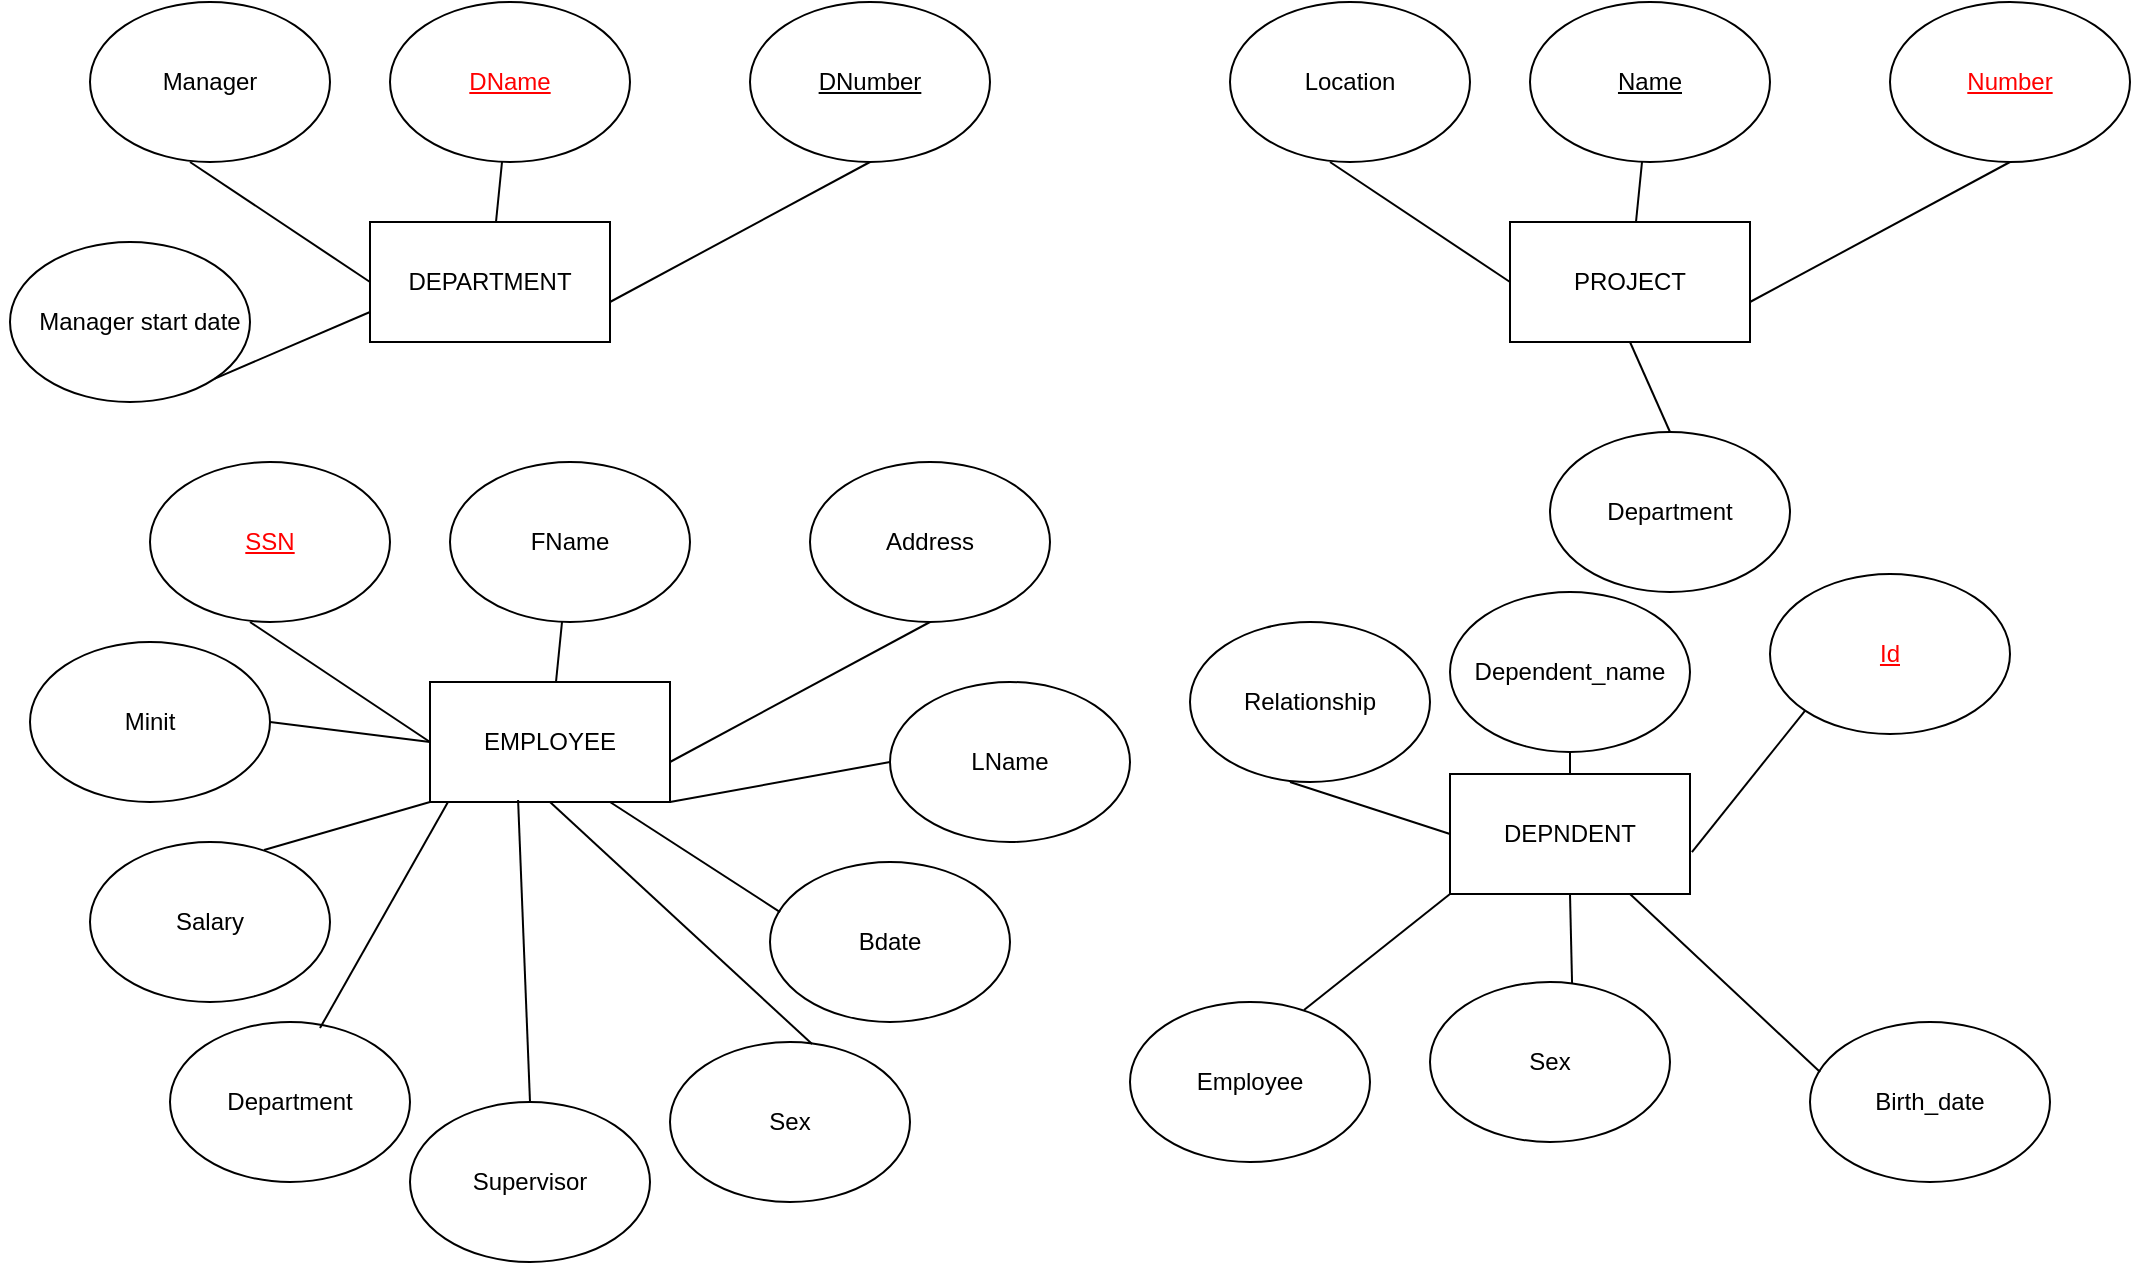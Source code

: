 <mxfile version="20.6.0" type="device"><diagram name="Page-1" id="e56a1550-8fbb-45ad-956c-1786394a9013"><mxGraphModel dx="1422" dy="725" grid="1" gridSize="10" guides="1" tooltips="1" connect="1" arrows="1" fold="1" page="1" pageScale="1" pageWidth="1100" pageHeight="850" math="0" shadow="0"><root><mxCell id="0"/><mxCell id="1" parent="0"/><mxCell id="GNEfKHNCvj7tmS5w7Qb4-5" value="" style="group" parent="1" vertex="1" connectable="0"><mxGeometry x="190" y="240" width="120" height="60" as="geometry"/></mxCell><object label="" DEPARTMENT="DEPARTMENT" id="GNEfKHNCvj7tmS5w7Qb4-1"><mxCell style="rounded=0;whiteSpace=wrap;labelBorderColor=none;horizontal=1;gradientColor=none;fillColor=default;html=1;" parent="GNEfKHNCvj7tmS5w7Qb4-5" vertex="1"><mxGeometry width="120" height="60" as="geometry"/></mxCell></object><mxCell id="GNEfKHNCvj7tmS5w7Qb4-2" value="DEPARTMENT" style="text;html=1;strokeColor=none;fillColor=none;align=center;verticalAlign=middle;whiteSpace=wrap;rounded=0;" parent="GNEfKHNCvj7tmS5w7Qb4-5" vertex="1"><mxGeometry x="10" y="12.5" width="100" height="35" as="geometry"/></mxCell><mxCell id="GNEfKHNCvj7tmS5w7Qb4-4" style="edgeStyle=orthogonalEdgeStyle;rounded=0;orthogonalLoop=1;jettySize=auto;html=1;exitX=0.5;exitY=1;exitDx=0;exitDy=0;" parent="GNEfKHNCvj7tmS5w7Qb4-5" source="GNEfKHNCvj7tmS5w7Qb4-2" target="GNEfKHNCvj7tmS5w7Qb4-2" edge="1"><mxGeometry relative="1" as="geometry"/></mxCell><mxCell id="GNEfKHNCvj7tmS5w7Qb4-14" value="" style="group" parent="1" vertex="1" connectable="0"><mxGeometry x="50" y="130" width="120" height="80" as="geometry"/></mxCell><mxCell id="GNEfKHNCvj7tmS5w7Qb4-8" value="" style="ellipse;whiteSpace=wrap;html=1;labelBorderColor=none;fillColor=default;gradientColor=none;" parent="GNEfKHNCvj7tmS5w7Qb4-14" vertex="1"><mxGeometry width="120" height="80" as="geometry"/></mxCell><mxCell id="GNEfKHNCvj7tmS5w7Qb4-11" value="Manager" style="text;html=1;strokeColor=none;fillColor=none;align=center;verticalAlign=middle;whiteSpace=wrap;rounded=0;labelBorderColor=none;" parent="GNEfKHNCvj7tmS5w7Qb4-14" vertex="1"><mxGeometry x="30" y="25" width="60" height="30" as="geometry"/></mxCell><mxCell id="GNEfKHNCvj7tmS5w7Qb4-15" value="" style="group" parent="1" vertex="1" connectable="0"><mxGeometry x="200" y="130" width="120" height="80" as="geometry"/></mxCell><mxCell id="GNEfKHNCvj7tmS5w7Qb4-7" value="" style="ellipse;whiteSpace=wrap;html=1;labelBorderColor=none;fillColor=default;gradientColor=none;" parent="GNEfKHNCvj7tmS5w7Qb4-15" vertex="1"><mxGeometry width="120" height="80" as="geometry"/></mxCell><mxCell id="GNEfKHNCvj7tmS5w7Qb4-12" value="&lt;font color=&quot;#FF0000&quot;&gt;&lt;u&gt;DName&lt;/u&gt;&lt;/font&gt;" style="text;html=1;strokeColor=none;fillColor=none;align=center;verticalAlign=middle;whiteSpace=wrap;rounded=0;labelBorderColor=none;" parent="GNEfKHNCvj7tmS5w7Qb4-15" vertex="1"><mxGeometry x="30" y="25" width="60" height="30" as="geometry"/></mxCell><mxCell id="GNEfKHNCvj7tmS5w7Qb4-17" value="" style="group" parent="1" vertex="1" connectable="0"><mxGeometry x="380" y="130" width="120" height="80" as="geometry"/></mxCell><mxCell id="GNEfKHNCvj7tmS5w7Qb4-6" value="" style="ellipse;whiteSpace=wrap;html=1;labelBorderColor=none;fillColor=default;gradientColor=none;" parent="GNEfKHNCvj7tmS5w7Qb4-17" vertex="1"><mxGeometry width="120" height="80" as="geometry"/></mxCell><mxCell id="GNEfKHNCvj7tmS5w7Qb4-13" value="&lt;div&gt;&lt;u&gt;DNumber&lt;/u&gt;&lt;/div&gt;" style="text;html=1;strokeColor=none;fillColor=none;align=center;verticalAlign=middle;whiteSpace=wrap;rounded=0;labelBorderColor=none;" parent="GNEfKHNCvj7tmS5w7Qb4-17" vertex="1"><mxGeometry x="30" y="25" width="60" height="30" as="geometry"/></mxCell><mxCell id="GNEfKHNCvj7tmS5w7Qb4-18" value="" style="endArrow=none;html=1;rounded=0;entryX=0.5;entryY=1;entryDx=0;entryDy=0;" parent="1" target="GNEfKHNCvj7tmS5w7Qb4-6" edge="1"><mxGeometry width="50" height="50" relative="1" as="geometry"><mxPoint x="310" y="280" as="sourcePoint"/><mxPoint x="360" y="230" as="targetPoint"/></mxGeometry></mxCell><mxCell id="GNEfKHNCvj7tmS5w7Qb4-19" value="" style="endArrow=none;html=1;rounded=0;entryX=0.5;entryY=1;entryDx=0;entryDy=0;exitX=0;exitY=0.5;exitDx=0;exitDy=0;" parent="1" source="GNEfKHNCvj7tmS5w7Qb4-1" edge="1"><mxGeometry width="50" height="50" relative="1" as="geometry"><mxPoint x="-30" y="280" as="sourcePoint"/><mxPoint x="100" y="210" as="targetPoint"/></mxGeometry></mxCell><mxCell id="GNEfKHNCvj7tmS5w7Qb4-20" value="" style="rounded=0;orthogonalLoop=1;jettySize=auto;html=1;endArrow=none;endFill=0;" parent="1" source="GNEfKHNCvj7tmS5w7Qb4-7" target="GNEfKHNCvj7tmS5w7Qb4-1" edge="1"><mxGeometry relative="1" as="geometry"/></mxCell><mxCell id="GNEfKHNCvj7tmS5w7Qb4-21" value="" style="group" parent="1" vertex="1" connectable="0"><mxGeometry x="760" y="240" width="120" height="60" as="geometry"/></mxCell><object label="" DEPARTMENT="DEPARTMENT" id="GNEfKHNCvj7tmS5w7Qb4-22"><mxCell style="rounded=0;whiteSpace=wrap;labelBorderColor=none;horizontal=1;gradientColor=none;fillColor=default;html=1;" parent="GNEfKHNCvj7tmS5w7Qb4-21" vertex="1"><mxGeometry width="120" height="60" as="geometry"/></mxCell></object><mxCell id="GNEfKHNCvj7tmS5w7Qb4-23" value="&lt;div&gt;PROJECT&lt;/div&gt;" style="text;html=1;strokeColor=none;fillColor=none;align=center;verticalAlign=middle;whiteSpace=wrap;rounded=0;" parent="GNEfKHNCvj7tmS5w7Qb4-21" vertex="1"><mxGeometry x="10" y="12.5" width="100" height="35" as="geometry"/></mxCell><mxCell id="GNEfKHNCvj7tmS5w7Qb4-24" style="edgeStyle=orthogonalEdgeStyle;rounded=0;orthogonalLoop=1;jettySize=auto;html=1;exitX=0.5;exitY=1;exitDx=0;exitDy=0;" parent="GNEfKHNCvj7tmS5w7Qb4-21" source="GNEfKHNCvj7tmS5w7Qb4-23" target="GNEfKHNCvj7tmS5w7Qb4-23" edge="1"><mxGeometry relative="1" as="geometry"/></mxCell><mxCell id="GNEfKHNCvj7tmS5w7Qb4-25" value="" style="group" parent="1" vertex="1" connectable="0"><mxGeometry x="620" y="130" width="120" height="80" as="geometry"/></mxCell><mxCell id="GNEfKHNCvj7tmS5w7Qb4-26" value="" style="ellipse;whiteSpace=wrap;html=1;labelBorderColor=none;fillColor=default;gradientColor=none;" parent="GNEfKHNCvj7tmS5w7Qb4-25" vertex="1"><mxGeometry width="120" height="80" as="geometry"/></mxCell><mxCell id="GNEfKHNCvj7tmS5w7Qb4-27" value="&lt;div&gt;Location&lt;/div&gt;" style="text;html=1;strokeColor=none;fillColor=none;align=center;verticalAlign=middle;whiteSpace=wrap;rounded=0;labelBorderColor=none;" parent="GNEfKHNCvj7tmS5w7Qb4-25" vertex="1"><mxGeometry x="30" y="25" width="60" height="30" as="geometry"/></mxCell><mxCell id="GNEfKHNCvj7tmS5w7Qb4-28" value="" style="group" parent="1" vertex="1" connectable="0"><mxGeometry x="770" y="130" width="120" height="80" as="geometry"/></mxCell><mxCell id="GNEfKHNCvj7tmS5w7Qb4-29" value="" style="ellipse;whiteSpace=wrap;html=1;labelBorderColor=none;fillColor=default;gradientColor=none;" parent="GNEfKHNCvj7tmS5w7Qb4-28" vertex="1"><mxGeometry width="120" height="80" as="geometry"/></mxCell><mxCell id="GNEfKHNCvj7tmS5w7Qb4-30" value="&lt;div&gt;&lt;u&gt;Name&lt;/u&gt;&lt;/div&gt;" style="text;html=1;strokeColor=none;fillColor=none;align=center;verticalAlign=middle;whiteSpace=wrap;rounded=0;labelBorderColor=none;" parent="GNEfKHNCvj7tmS5w7Qb4-28" vertex="1"><mxGeometry x="30" y="25" width="60" height="30" as="geometry"/></mxCell><mxCell id="GNEfKHNCvj7tmS5w7Qb4-31" value="" style="group" parent="1" vertex="1" connectable="0"><mxGeometry x="950" y="130" width="120" height="80" as="geometry"/></mxCell><mxCell id="GNEfKHNCvj7tmS5w7Qb4-32" value="" style="ellipse;whiteSpace=wrap;html=1;labelBorderColor=none;fillColor=default;gradientColor=none;" parent="GNEfKHNCvj7tmS5w7Qb4-31" vertex="1"><mxGeometry width="120" height="80" as="geometry"/></mxCell><mxCell id="GNEfKHNCvj7tmS5w7Qb4-33" value="&lt;div&gt;&lt;font color=&quot;#FF0000&quot;&gt;&lt;u&gt;Number&lt;/u&gt;&lt;/font&gt;&lt;/div&gt;" style="text;html=1;strokeColor=none;fillColor=none;align=center;verticalAlign=middle;whiteSpace=wrap;rounded=0;labelBorderColor=none;" parent="GNEfKHNCvj7tmS5w7Qb4-31" vertex="1"><mxGeometry x="30" y="25" width="60" height="30" as="geometry"/></mxCell><mxCell id="GNEfKHNCvj7tmS5w7Qb4-34" value="" style="endArrow=none;html=1;rounded=0;entryX=0.5;entryY=1;entryDx=0;entryDy=0;" parent="1" target="GNEfKHNCvj7tmS5w7Qb4-32" edge="1"><mxGeometry width="50" height="50" relative="1" as="geometry"><mxPoint x="880" y="280" as="sourcePoint"/><mxPoint x="930" y="230" as="targetPoint"/></mxGeometry></mxCell><mxCell id="GNEfKHNCvj7tmS5w7Qb4-35" value="" style="endArrow=none;html=1;rounded=0;entryX=0.5;entryY=1;entryDx=0;entryDy=0;exitX=0;exitY=0.5;exitDx=0;exitDy=0;" parent="1" source="GNEfKHNCvj7tmS5w7Qb4-22" edge="1"><mxGeometry width="50" height="50" relative="1" as="geometry"><mxPoint x="540" y="280" as="sourcePoint"/><mxPoint x="670" y="210" as="targetPoint"/></mxGeometry></mxCell><mxCell id="GNEfKHNCvj7tmS5w7Qb4-36" value="" style="rounded=0;orthogonalLoop=1;jettySize=auto;html=1;endArrow=none;endFill=0;" parent="1" source="GNEfKHNCvj7tmS5w7Qb4-29" target="GNEfKHNCvj7tmS5w7Qb4-22" edge="1"><mxGeometry relative="1" as="geometry"/></mxCell><mxCell id="GNEfKHNCvj7tmS5w7Qb4-51" value="" style="group" parent="1" vertex="1" connectable="0"><mxGeometry x="220" y="470" width="120" height="60" as="geometry"/></mxCell><object label="" DEPARTMENT="DEPARTMENT" id="GNEfKHNCvj7tmS5w7Qb4-52"><mxCell style="rounded=0;whiteSpace=wrap;labelBorderColor=none;horizontal=1;gradientColor=none;fillColor=default;html=1;" parent="GNEfKHNCvj7tmS5w7Qb4-51" vertex="1"><mxGeometry width="120" height="60" as="geometry"/></mxCell></object><mxCell id="GNEfKHNCvj7tmS5w7Qb4-53" value="&lt;div&gt;EMPLOYEE&lt;/div&gt;" style="text;html=1;strokeColor=none;fillColor=none;align=center;verticalAlign=middle;whiteSpace=wrap;rounded=0;" parent="GNEfKHNCvj7tmS5w7Qb4-51" vertex="1"><mxGeometry x="10" y="12.5" width="100" height="35" as="geometry"/></mxCell><mxCell id="GNEfKHNCvj7tmS5w7Qb4-54" style="edgeStyle=orthogonalEdgeStyle;rounded=0;orthogonalLoop=1;jettySize=auto;html=1;exitX=0.5;exitY=1;exitDx=0;exitDy=0;" parent="GNEfKHNCvj7tmS5w7Qb4-51" source="GNEfKHNCvj7tmS5w7Qb4-53" target="GNEfKHNCvj7tmS5w7Qb4-53" edge="1"><mxGeometry relative="1" as="geometry"/></mxCell><mxCell id="GNEfKHNCvj7tmS5w7Qb4-55" value="" style="group" parent="1" vertex="1" connectable="0"><mxGeometry x="80" y="360" width="120" height="80" as="geometry"/></mxCell><mxCell id="GNEfKHNCvj7tmS5w7Qb4-56" value="" style="ellipse;whiteSpace=wrap;html=1;labelBorderColor=none;fillColor=default;gradientColor=none;" parent="GNEfKHNCvj7tmS5w7Qb4-55" vertex="1"><mxGeometry width="120" height="80" as="geometry"/></mxCell><mxCell id="GNEfKHNCvj7tmS5w7Qb4-57" value="&lt;font color=&quot;#FF0000&quot;&gt;&lt;u&gt;SSN&lt;/u&gt;&lt;/font&gt;" style="text;html=1;strokeColor=none;fillColor=none;align=center;verticalAlign=middle;whiteSpace=wrap;rounded=0;labelBorderColor=none;" parent="GNEfKHNCvj7tmS5w7Qb4-55" vertex="1"><mxGeometry x="30" y="25" width="60" height="30" as="geometry"/></mxCell><mxCell id="GNEfKHNCvj7tmS5w7Qb4-58" value="" style="group" parent="1" vertex="1" connectable="0"><mxGeometry x="230" y="360" width="120" height="80" as="geometry"/></mxCell><mxCell id="GNEfKHNCvj7tmS5w7Qb4-59" value="" style="ellipse;whiteSpace=wrap;html=1;labelBorderColor=none;fillColor=default;gradientColor=none;" parent="GNEfKHNCvj7tmS5w7Qb4-58" vertex="1"><mxGeometry width="120" height="80" as="geometry"/></mxCell><mxCell id="GNEfKHNCvj7tmS5w7Qb4-60" value="&lt;div&gt;FName&lt;/div&gt;" style="text;html=1;strokeColor=none;fillColor=none;align=center;verticalAlign=middle;whiteSpace=wrap;rounded=0;labelBorderColor=none;" parent="GNEfKHNCvj7tmS5w7Qb4-58" vertex="1"><mxGeometry x="30" y="25" width="60" height="30" as="geometry"/></mxCell><mxCell id="GNEfKHNCvj7tmS5w7Qb4-61" value="" style="group" parent="1" vertex="1" connectable="0"><mxGeometry x="410" y="360" width="120" height="80" as="geometry"/></mxCell><mxCell id="GNEfKHNCvj7tmS5w7Qb4-62" value="" style="ellipse;whiteSpace=wrap;html=1;labelBorderColor=none;fillColor=default;gradientColor=none;" parent="GNEfKHNCvj7tmS5w7Qb4-61" vertex="1"><mxGeometry width="120" height="80" as="geometry"/></mxCell><mxCell id="GNEfKHNCvj7tmS5w7Qb4-63" value="Address" style="text;html=1;strokeColor=none;fillColor=none;align=center;verticalAlign=middle;whiteSpace=wrap;rounded=0;labelBorderColor=none;" parent="GNEfKHNCvj7tmS5w7Qb4-61" vertex="1"><mxGeometry x="30" y="25" width="60" height="30" as="geometry"/></mxCell><mxCell id="GNEfKHNCvj7tmS5w7Qb4-64" value="" style="endArrow=none;html=1;rounded=0;entryX=0.5;entryY=1;entryDx=0;entryDy=0;" parent="1" target="GNEfKHNCvj7tmS5w7Qb4-62" edge="1"><mxGeometry width="50" height="50" relative="1" as="geometry"><mxPoint x="340" y="510" as="sourcePoint"/><mxPoint x="390" y="460" as="targetPoint"/></mxGeometry></mxCell><mxCell id="GNEfKHNCvj7tmS5w7Qb4-65" value="" style="endArrow=none;html=1;rounded=0;entryX=0.5;entryY=1;entryDx=0;entryDy=0;exitX=0;exitY=0.5;exitDx=0;exitDy=0;" parent="1" source="GNEfKHNCvj7tmS5w7Qb4-52" edge="1"><mxGeometry width="50" height="50" relative="1" as="geometry"><mxPoint y="510" as="sourcePoint"/><mxPoint x="130" y="440" as="targetPoint"/></mxGeometry></mxCell><mxCell id="GNEfKHNCvj7tmS5w7Qb4-66" value="" style="rounded=0;orthogonalLoop=1;jettySize=auto;html=1;endArrow=none;endFill=0;" parent="1" source="GNEfKHNCvj7tmS5w7Qb4-59" target="GNEfKHNCvj7tmS5w7Qb4-52" edge="1"><mxGeometry relative="1" as="geometry"/></mxCell><mxCell id="GNEfKHNCvj7tmS5w7Qb4-68" value="" style="group" parent="1" vertex="1" connectable="0"><mxGeometry x="390" y="560" width="120" height="80" as="geometry"/></mxCell><mxCell id="GNEfKHNCvj7tmS5w7Qb4-69" value="" style="ellipse;whiteSpace=wrap;html=1;labelBorderColor=none;fillColor=default;gradientColor=none;" parent="GNEfKHNCvj7tmS5w7Qb4-68" vertex="1"><mxGeometry width="120" height="80" as="geometry"/></mxCell><mxCell id="GNEfKHNCvj7tmS5w7Qb4-70" value="Bdate" style="text;html=1;strokeColor=none;fillColor=none;align=center;verticalAlign=middle;whiteSpace=wrap;rounded=0;labelBorderColor=none;" parent="GNEfKHNCvj7tmS5w7Qb4-68" vertex="1"><mxGeometry x="30" y="25" width="60" height="30" as="geometry"/></mxCell><mxCell id="GNEfKHNCvj7tmS5w7Qb4-71" value="" style="group" parent="1" vertex="1" connectable="0"><mxGeometry x="340" y="650" width="120" height="80" as="geometry"/></mxCell><mxCell id="GNEfKHNCvj7tmS5w7Qb4-72" value="" style="ellipse;whiteSpace=wrap;html=1;labelBorderColor=none;fillColor=default;gradientColor=none;" parent="GNEfKHNCvj7tmS5w7Qb4-71" vertex="1"><mxGeometry width="120" height="80" as="geometry"/></mxCell><mxCell id="GNEfKHNCvj7tmS5w7Qb4-73" value="Sex" style="text;html=1;strokeColor=none;fillColor=none;align=center;verticalAlign=middle;whiteSpace=wrap;rounded=0;labelBorderColor=none;" parent="GNEfKHNCvj7tmS5w7Qb4-71" vertex="1"><mxGeometry x="30" y="25" width="60" height="30" as="geometry"/></mxCell><mxCell id="GNEfKHNCvj7tmS5w7Qb4-74" value="" style="group" parent="1" vertex="1" connectable="0"><mxGeometry x="50" y="550" width="120" height="80" as="geometry"/></mxCell><mxCell id="GNEfKHNCvj7tmS5w7Qb4-75" value="" style="ellipse;whiteSpace=wrap;html=1;labelBorderColor=none;fillColor=default;gradientColor=none;" parent="GNEfKHNCvj7tmS5w7Qb4-74" vertex="1"><mxGeometry width="120" height="80" as="geometry"/></mxCell><mxCell id="GNEfKHNCvj7tmS5w7Qb4-76" value="Salary" style="text;html=1;strokeColor=none;fillColor=none;align=center;verticalAlign=middle;whiteSpace=wrap;rounded=0;labelBorderColor=none;" parent="GNEfKHNCvj7tmS5w7Qb4-74" vertex="1"><mxGeometry x="30" y="25" width="60" height="30" as="geometry"/></mxCell><mxCell id="GNEfKHNCvj7tmS5w7Qb4-77" value="" style="group" parent="1" vertex="1" connectable="0"><mxGeometry x="450" y="470" width="120" height="80" as="geometry"/></mxCell><mxCell id="GNEfKHNCvj7tmS5w7Qb4-78" value="" style="ellipse;whiteSpace=wrap;html=1;labelBorderColor=none;fillColor=default;gradientColor=none;" parent="GNEfKHNCvj7tmS5w7Qb4-77" vertex="1"><mxGeometry width="120" height="80" as="geometry"/></mxCell><mxCell id="GNEfKHNCvj7tmS5w7Qb4-79" value="LName" style="text;html=1;strokeColor=none;fillColor=none;align=center;verticalAlign=middle;whiteSpace=wrap;rounded=0;labelBorderColor=none;" parent="GNEfKHNCvj7tmS5w7Qb4-77" vertex="1"><mxGeometry x="30" y="25" width="60" height="30" as="geometry"/></mxCell><mxCell id="GNEfKHNCvj7tmS5w7Qb4-80" value="" style="endArrow=none;html=1;rounded=0;exitX=0.592;exitY=0.013;exitDx=0;exitDy=0;entryX=0.5;entryY=1;entryDx=0;entryDy=0;exitPerimeter=0;" parent="1" source="GNEfKHNCvj7tmS5w7Qb4-72" target="GNEfKHNCvj7tmS5w7Qb4-52" edge="1"><mxGeometry width="50" height="50" relative="1" as="geometry"><mxPoint x="280" y="560" as="sourcePoint"/><mxPoint x="260" y="540" as="targetPoint"/></mxGeometry></mxCell><mxCell id="GNEfKHNCvj7tmS5w7Qb4-81" value="" style="endArrow=none;html=1;rounded=0;entryX=1;entryY=1;entryDx=0;entryDy=0;exitX=0;exitY=0.5;exitDx=0;exitDy=0;" parent="1" source="GNEfKHNCvj7tmS5w7Qb4-78" target="GNEfKHNCvj7tmS5w7Qb4-52" edge="1"><mxGeometry width="50" height="50" relative="1" as="geometry"><mxPoint x="530" y="480" as="sourcePoint"/><mxPoint x="580" y="430" as="targetPoint"/></mxGeometry></mxCell><mxCell id="GNEfKHNCvj7tmS5w7Qb4-82" value="" style="endArrow=none;html=1;rounded=0;entryX=0.75;entryY=1;entryDx=0;entryDy=0;exitX=0.042;exitY=0.313;exitDx=0;exitDy=0;exitPerimeter=0;" parent="1" source="GNEfKHNCvj7tmS5w7Qb4-69" target="GNEfKHNCvj7tmS5w7Qb4-52" edge="1"><mxGeometry width="50" height="50" relative="1" as="geometry"><mxPoint x="350" y="600" as="sourcePoint"/><mxPoint x="400" y="550" as="targetPoint"/></mxGeometry></mxCell><mxCell id="GNEfKHNCvj7tmS5w7Qb4-83" value="" style="endArrow=none;html=1;rounded=0;entryX=0;entryY=1;entryDx=0;entryDy=0;exitX=0.725;exitY=0.05;exitDx=0;exitDy=0;exitPerimeter=0;" parent="1" source="GNEfKHNCvj7tmS5w7Qb4-75" target="GNEfKHNCvj7tmS5w7Qb4-52" edge="1"><mxGeometry width="50" height="50" relative="1" as="geometry"><mxPoint x="150" y="560" as="sourcePoint"/><mxPoint x="200" y="510" as="targetPoint"/></mxGeometry></mxCell><mxCell id="GNEfKHNCvj7tmS5w7Qb4-84" value="" style="group" parent="1" vertex="1" connectable="0"><mxGeometry x="780" y="345" width="120" height="80" as="geometry"/></mxCell><mxCell id="GNEfKHNCvj7tmS5w7Qb4-85" value="" style="ellipse;whiteSpace=wrap;html=1;labelBorderColor=none;fillColor=default;gradientColor=none;" parent="GNEfKHNCvj7tmS5w7Qb4-84" vertex="1"><mxGeometry width="120" height="80" as="geometry"/></mxCell><mxCell id="GNEfKHNCvj7tmS5w7Qb4-86" value="&lt;div&gt;Department&lt;/div&gt;" style="text;html=1;strokeColor=none;fillColor=none;align=center;verticalAlign=middle;whiteSpace=wrap;rounded=0;labelBorderColor=none;" parent="GNEfKHNCvj7tmS5w7Qb4-84" vertex="1"><mxGeometry x="30" y="25" width="60" height="30" as="geometry"/></mxCell><mxCell id="GNEfKHNCvj7tmS5w7Qb4-87" value="" style="endArrow=none;html=1;rounded=0;entryX=0.5;entryY=1;entryDx=0;entryDy=0;exitX=0.5;exitY=0;exitDx=0;exitDy=0;" parent="1" source="GNEfKHNCvj7tmS5w7Qb4-85" target="GNEfKHNCvj7tmS5w7Qb4-22" edge="1"><mxGeometry width="50" height="50" relative="1" as="geometry"><mxPoint x="830" y="350" as="sourcePoint"/><mxPoint x="880" y="300" as="targetPoint"/></mxGeometry></mxCell><mxCell id="GNEfKHNCvj7tmS5w7Qb4-88" value="" style="group" parent="1" vertex="1" connectable="0"><mxGeometry x="730" y="516" width="120" height="60" as="geometry"/></mxCell><object label="" DEPARTMENT="DEPARTMENT" id="GNEfKHNCvj7tmS5w7Qb4-89"><mxCell style="rounded=0;whiteSpace=wrap;labelBorderColor=none;horizontal=1;gradientColor=none;fillColor=default;html=1;" parent="GNEfKHNCvj7tmS5w7Qb4-88" vertex="1"><mxGeometry width="120" height="60" as="geometry"/></mxCell></object><mxCell id="GNEfKHNCvj7tmS5w7Qb4-90" value="&lt;div&gt;DEPNDENT&lt;/div&gt;" style="text;html=1;strokeColor=none;fillColor=none;align=center;verticalAlign=middle;whiteSpace=wrap;rounded=0;" parent="GNEfKHNCvj7tmS5w7Qb4-88" vertex="1"><mxGeometry x="10" y="12.5" width="100" height="35" as="geometry"/></mxCell><mxCell id="GNEfKHNCvj7tmS5w7Qb4-91" style="edgeStyle=orthogonalEdgeStyle;rounded=0;orthogonalLoop=1;jettySize=auto;html=1;exitX=0.5;exitY=1;exitDx=0;exitDy=0;" parent="GNEfKHNCvj7tmS5w7Qb4-88" source="GNEfKHNCvj7tmS5w7Qb4-90" target="GNEfKHNCvj7tmS5w7Qb4-90" edge="1"><mxGeometry relative="1" as="geometry"/></mxCell><mxCell id="GNEfKHNCvj7tmS5w7Qb4-92" value="" style="group" parent="1" vertex="1" connectable="0"><mxGeometry x="600" y="440" width="120" height="80" as="geometry"/></mxCell><mxCell id="GNEfKHNCvj7tmS5w7Qb4-93" value="" style="ellipse;whiteSpace=wrap;html=1;labelBorderColor=none;fillColor=default;gradientColor=none;" parent="GNEfKHNCvj7tmS5w7Qb4-92" vertex="1"><mxGeometry width="120" height="80" as="geometry"/></mxCell><mxCell id="GNEfKHNCvj7tmS5w7Qb4-94" value="Relationship" style="text;html=1;strokeColor=none;fillColor=none;align=center;verticalAlign=middle;whiteSpace=wrap;rounded=0;labelBorderColor=none;" parent="GNEfKHNCvj7tmS5w7Qb4-92" vertex="1"><mxGeometry x="25" y="25" width="70" height="30" as="geometry"/></mxCell><mxCell id="GNEfKHNCvj7tmS5w7Qb4-95" value="" style="group" parent="1" vertex="1" connectable="0"><mxGeometry x="730" y="425" width="120" height="80" as="geometry"/></mxCell><mxCell id="GNEfKHNCvj7tmS5w7Qb4-96" value="" style="ellipse;whiteSpace=wrap;html=1;labelBorderColor=none;fillColor=default;gradientColor=none;" parent="GNEfKHNCvj7tmS5w7Qb4-95" vertex="1"><mxGeometry width="120" height="80" as="geometry"/></mxCell><mxCell id="GNEfKHNCvj7tmS5w7Qb4-97" value="Dependent_name" style="text;html=1;strokeColor=none;fillColor=none;align=center;verticalAlign=middle;whiteSpace=wrap;rounded=0;labelBorderColor=none;" parent="GNEfKHNCvj7tmS5w7Qb4-95" vertex="1"><mxGeometry x="30" y="25" width="60" height="30" as="geometry"/></mxCell><mxCell id="GNEfKHNCvj7tmS5w7Qb4-102" value="" style="endArrow=none;html=1;rounded=0;entryX=0.5;entryY=1;entryDx=0;entryDy=0;exitX=0;exitY=0.5;exitDx=0;exitDy=0;" parent="1" source="GNEfKHNCvj7tmS5w7Qb4-89" edge="1"><mxGeometry width="50" height="50" relative="1" as="geometry"><mxPoint x="520" y="590" as="sourcePoint"/><mxPoint x="650" y="520" as="targetPoint"/></mxGeometry></mxCell><mxCell id="GNEfKHNCvj7tmS5w7Qb4-103" value="" style="rounded=0;orthogonalLoop=1;jettySize=auto;html=1;endArrow=none;endFill=0;" parent="1" source="GNEfKHNCvj7tmS5w7Qb4-96" target="GNEfKHNCvj7tmS5w7Qb4-89" edge="1"><mxGeometry relative="1" as="geometry"/></mxCell><mxCell id="GNEfKHNCvj7tmS5w7Qb4-104" value="" style="group" parent="1" vertex="1" connectable="0"><mxGeometry x="910" y="640" width="120" height="80" as="geometry"/></mxCell><mxCell id="GNEfKHNCvj7tmS5w7Qb4-105" value="" style="ellipse;whiteSpace=wrap;html=1;labelBorderColor=none;fillColor=default;gradientColor=none;" parent="GNEfKHNCvj7tmS5w7Qb4-104" vertex="1"><mxGeometry width="120" height="80" as="geometry"/></mxCell><mxCell id="GNEfKHNCvj7tmS5w7Qb4-106" value="Birth_date" style="text;html=1;strokeColor=none;fillColor=none;align=center;verticalAlign=middle;whiteSpace=wrap;rounded=0;labelBorderColor=none;" parent="GNEfKHNCvj7tmS5w7Qb4-104" vertex="1"><mxGeometry x="30" y="25" width="60" height="30" as="geometry"/></mxCell><mxCell id="GNEfKHNCvj7tmS5w7Qb4-107" value="" style="group" parent="1" vertex="1" connectable="0"><mxGeometry x="720" y="620" width="120" height="80" as="geometry"/></mxCell><mxCell id="GNEfKHNCvj7tmS5w7Qb4-108" value="" style="ellipse;whiteSpace=wrap;html=1;labelBorderColor=none;fillColor=default;gradientColor=none;" parent="GNEfKHNCvj7tmS5w7Qb4-107" vertex="1"><mxGeometry width="120" height="80" as="geometry"/></mxCell><mxCell id="GNEfKHNCvj7tmS5w7Qb4-109" value="Sex" style="text;html=1;strokeColor=none;fillColor=none;align=center;verticalAlign=middle;whiteSpace=wrap;rounded=0;labelBorderColor=none;" parent="GNEfKHNCvj7tmS5w7Qb4-107" vertex="1"><mxGeometry x="30" y="25" width="60" height="30" as="geometry"/></mxCell><mxCell id="GNEfKHNCvj7tmS5w7Qb4-110" value="" style="group" parent="1" vertex="1" connectable="0"><mxGeometry x="570" y="630" width="120" height="80" as="geometry"/></mxCell><mxCell id="GNEfKHNCvj7tmS5w7Qb4-111" value="" style="ellipse;whiteSpace=wrap;html=1;labelBorderColor=none;fillColor=default;gradientColor=none;" parent="GNEfKHNCvj7tmS5w7Qb4-110" vertex="1"><mxGeometry width="120" height="80" as="geometry"/></mxCell><mxCell id="GNEfKHNCvj7tmS5w7Qb4-112" value="Employee" style="text;html=1;strokeColor=none;fillColor=none;align=center;verticalAlign=middle;whiteSpace=wrap;rounded=0;labelBorderColor=none;" parent="GNEfKHNCvj7tmS5w7Qb4-110" vertex="1"><mxGeometry x="30" y="25" width="60" height="30" as="geometry"/></mxCell><mxCell id="GNEfKHNCvj7tmS5w7Qb4-116" value="" style="endArrow=none;html=1;rounded=0;exitX=0.592;exitY=0.013;exitDx=0;exitDy=0;entryX=0.5;entryY=1;entryDx=0;entryDy=0;exitPerimeter=0;" parent="1" source="GNEfKHNCvj7tmS5w7Qb4-108" target="GNEfKHNCvj7tmS5w7Qb4-89" edge="1"><mxGeometry width="50" height="50" relative="1" as="geometry"><mxPoint x="800" y="640" as="sourcePoint"/><mxPoint x="780" y="620" as="targetPoint"/></mxGeometry></mxCell><mxCell id="GNEfKHNCvj7tmS5w7Qb4-118" value="" style="endArrow=none;html=1;rounded=0;entryX=0.75;entryY=1;entryDx=0;entryDy=0;exitX=0.042;exitY=0.313;exitDx=0;exitDy=0;exitPerimeter=0;" parent="1" source="GNEfKHNCvj7tmS5w7Qb4-105" target="GNEfKHNCvj7tmS5w7Qb4-89" edge="1"><mxGeometry width="50" height="50" relative="1" as="geometry"><mxPoint x="870" y="680" as="sourcePoint"/><mxPoint x="920" y="630" as="targetPoint"/></mxGeometry></mxCell><mxCell id="GNEfKHNCvj7tmS5w7Qb4-119" value="" style="endArrow=none;html=1;rounded=0;entryX=0;entryY=1;entryDx=0;entryDy=0;exitX=0.725;exitY=0.05;exitDx=0;exitDy=0;exitPerimeter=0;" parent="1" source="GNEfKHNCvj7tmS5w7Qb4-111" target="GNEfKHNCvj7tmS5w7Qb4-89" edge="1"><mxGeometry width="50" height="50" relative="1" as="geometry"><mxPoint x="670" y="640" as="sourcePoint"/><mxPoint x="720" y="590" as="targetPoint"/></mxGeometry></mxCell><mxCell id="GNEfKHNCvj7tmS5w7Qb4-124" value="" style="ellipse;whiteSpace=wrap;html=1;labelBorderColor=none;fontColor=#FF0000;fillColor=default;gradientColor=none;" parent="1" vertex="1"><mxGeometry x="890" y="416" width="120" height="80" as="geometry"/></mxCell><mxCell id="GNEfKHNCvj7tmS5w7Qb4-125" value="&lt;u&gt;Id&lt;/u&gt;" style="text;html=1;strokeColor=none;fillColor=none;align=center;verticalAlign=middle;whiteSpace=wrap;rounded=0;labelBorderColor=none;fontColor=#FF0000;" parent="1" vertex="1"><mxGeometry x="920" y="441" width="60" height="30" as="geometry"/></mxCell><mxCell id="GNEfKHNCvj7tmS5w7Qb4-126" value="" style="endArrow=none;html=1;rounded=0;fontColor=#FF0000;entryX=0;entryY=1;entryDx=0;entryDy=0;exitX=1.008;exitY=0.65;exitDx=0;exitDy=0;exitPerimeter=0;" parent="1" source="GNEfKHNCvj7tmS5w7Qb4-89" target="GNEfKHNCvj7tmS5w7Qb4-124" edge="1"><mxGeometry width="50" height="50" relative="1" as="geometry"><mxPoint x="850" y="536" as="sourcePoint"/><mxPoint x="900" y="486" as="targetPoint"/></mxGeometry></mxCell><mxCell id="GNEfKHNCvj7tmS5w7Qb4-129" value="" style="group" parent="1" vertex="1" connectable="0"><mxGeometry x="20" y="450" width="120" height="80" as="geometry"/></mxCell><mxCell id="GNEfKHNCvj7tmS5w7Qb4-127" value="" style="ellipse;whiteSpace=wrap;html=1;labelBorderColor=none;fillColor=default;gradientColor=none;" parent="GNEfKHNCvj7tmS5w7Qb4-129" vertex="1"><mxGeometry width="120" height="80" as="geometry"/></mxCell><mxCell id="GNEfKHNCvj7tmS5w7Qb4-128" value="Minit" style="text;html=1;strokeColor=none;fillColor=none;align=center;verticalAlign=middle;whiteSpace=wrap;rounded=0;labelBorderColor=none;" parent="GNEfKHNCvj7tmS5w7Qb4-129" vertex="1"><mxGeometry x="30" y="25" width="60" height="30" as="geometry"/></mxCell><mxCell id="GNEfKHNCvj7tmS5w7Qb4-130" value="" style="endArrow=none;html=1;rounded=0;fontColor=#FF0000;entryX=0;entryY=0.5;entryDx=0;entryDy=0;exitX=1;exitY=0.5;exitDx=0;exitDy=0;" parent="1" source="GNEfKHNCvj7tmS5w7Qb4-127" target="GNEfKHNCvj7tmS5w7Qb4-52" edge="1"><mxGeometry width="50" height="50" relative="1" as="geometry"><mxPoint x="150" y="496" as="sourcePoint"/><mxPoint x="200" y="446" as="targetPoint"/></mxGeometry></mxCell><mxCell id="GNEfKHNCvj7tmS5w7Qb4-131" value="" style="group" parent="1" vertex="1" connectable="0"><mxGeometry x="90" y="640" width="120" height="80" as="geometry"/></mxCell><mxCell id="GNEfKHNCvj7tmS5w7Qb4-132" value="" style="ellipse;whiteSpace=wrap;html=1;labelBorderColor=none;fillColor=default;gradientColor=none;" parent="GNEfKHNCvj7tmS5w7Qb4-131" vertex="1"><mxGeometry width="120" height="80" as="geometry"/></mxCell><mxCell id="GNEfKHNCvj7tmS5w7Qb4-133" value="Department" style="text;html=1;strokeColor=none;fillColor=none;align=center;verticalAlign=middle;whiteSpace=wrap;rounded=0;labelBorderColor=none;" parent="GNEfKHNCvj7tmS5w7Qb4-131" vertex="1"><mxGeometry x="30" y="25" width="60" height="30" as="geometry"/></mxCell><mxCell id="GNEfKHNCvj7tmS5w7Qb4-134" value="" style="group" parent="1" vertex="1" connectable="0"><mxGeometry x="210" y="680" width="120" height="80" as="geometry"/></mxCell><mxCell id="GNEfKHNCvj7tmS5w7Qb4-135" value="" style="ellipse;whiteSpace=wrap;html=1;labelBorderColor=none;fillColor=default;gradientColor=none;" parent="GNEfKHNCvj7tmS5w7Qb4-134" vertex="1"><mxGeometry width="120" height="80" as="geometry"/></mxCell><mxCell id="GNEfKHNCvj7tmS5w7Qb4-136" value="Supervisor" style="text;html=1;strokeColor=none;fillColor=none;align=center;verticalAlign=middle;whiteSpace=wrap;rounded=0;labelBorderColor=none;" parent="GNEfKHNCvj7tmS5w7Qb4-134" vertex="1"><mxGeometry x="30" y="25" width="60" height="30" as="geometry"/></mxCell><mxCell id="GNEfKHNCvj7tmS5w7Qb4-137" value="" style="endArrow=none;html=1;rounded=0;fontColor=#FF0000;entryX=0.075;entryY=1;entryDx=0;entryDy=0;entryPerimeter=0;exitX=0.625;exitY=0.038;exitDx=0;exitDy=0;exitPerimeter=0;" parent="1" source="GNEfKHNCvj7tmS5w7Qb4-132" target="GNEfKHNCvj7tmS5w7Qb4-52" edge="1"><mxGeometry width="50" height="50" relative="1" as="geometry"><mxPoint x="180" y="640" as="sourcePoint"/><mxPoint x="230" y="590" as="targetPoint"/></mxGeometry></mxCell><mxCell id="GNEfKHNCvj7tmS5w7Qb4-138" value="" style="endArrow=none;html=1;rounded=0;fontColor=#FF0000;entryX=0.367;entryY=0.983;entryDx=0;entryDy=0;entryPerimeter=0;exitX=0.5;exitY=0;exitDx=0;exitDy=0;" parent="1" source="GNEfKHNCvj7tmS5w7Qb4-135" target="GNEfKHNCvj7tmS5w7Qb4-52" edge="1"><mxGeometry width="50" height="50" relative="1" as="geometry"><mxPoint x="218" y="663.04" as="sourcePoint"/><mxPoint x="282" y="550" as="targetPoint"/></mxGeometry></mxCell><mxCell id="GNEfKHNCvj7tmS5w7Qb4-142" value="" style="group" parent="1" vertex="1" connectable="0"><mxGeometry x="10" y="250" width="135" height="80" as="geometry"/></mxCell><mxCell id="GNEfKHNCvj7tmS5w7Qb4-145" value="" style="group" parent="GNEfKHNCvj7tmS5w7Qb4-142" vertex="1" connectable="0"><mxGeometry x="-5" width="140" height="80" as="geometry"/></mxCell><mxCell id="GNEfKHNCvj7tmS5w7Qb4-143" value="" style="ellipse;whiteSpace=wrap;html=1;labelBorderColor=none;fillColor=default;gradientColor=none;" parent="GNEfKHNCvj7tmS5w7Qb4-145" vertex="1"><mxGeometry x="5" width="120" height="80" as="geometry"/></mxCell><mxCell id="GNEfKHNCvj7tmS5w7Qb4-144" value="Manager start date" style="text;html=1;strokeColor=none;fillColor=none;align=center;verticalAlign=middle;whiteSpace=wrap;rounded=0;labelBorderColor=none;" parent="GNEfKHNCvj7tmS5w7Qb4-145" vertex="1"><mxGeometry y="25" width="140" height="30" as="geometry"/></mxCell><mxCell id="GNEfKHNCvj7tmS5w7Qb4-146" value="" style="endArrow=none;html=1;rounded=0;fontColor=#FF0000;entryX=0;entryY=0.75;entryDx=0;entryDy=0;exitX=1;exitY=1;exitDx=0;exitDy=0;" parent="1" source="GNEfKHNCvj7tmS5w7Qb4-143" target="GNEfKHNCvj7tmS5w7Qb4-1" edge="1"><mxGeometry width="50" height="50" relative="1" as="geometry"><mxPoint x="130" y="260" as="sourcePoint"/><mxPoint x="180" y="210" as="targetPoint"/></mxGeometry></mxCell></root></mxGraphModel></diagram></mxfile>